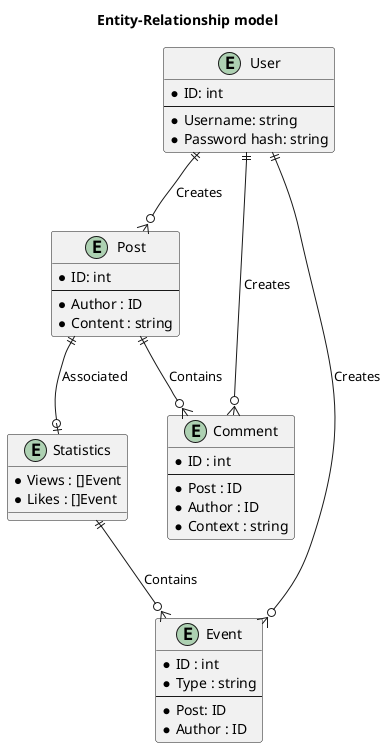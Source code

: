 @startuml ER-Diagram

title Entity-Relationship model

entity User {
    * ID: int
    ---
    * Username: string
    * Password hash: string
}

entity Post {
    * ID: int
    ---
    * Author : ID
    * Content : string
}

entity Comment {
    * ID : int
    ---
    * Post : ID
    * Author : ID
    * Context : string
}

entity Event {
    * ID : int
    * Type : string
    ---
    * Post: ID
    * Author : ID 
}

entity Statistics {
    * Views : []Event
    * Likes : []Event
}

User ||--o{ Post : "Creates"
User ||--o{ Event : "Creates"
User ||--o{ Comment : "Creates"

Post ||--o{ Comment : "Contains"
Post ||--o| Statistics : "Associated"

Statistics ||--o{ Event : "Contains"

@enduml